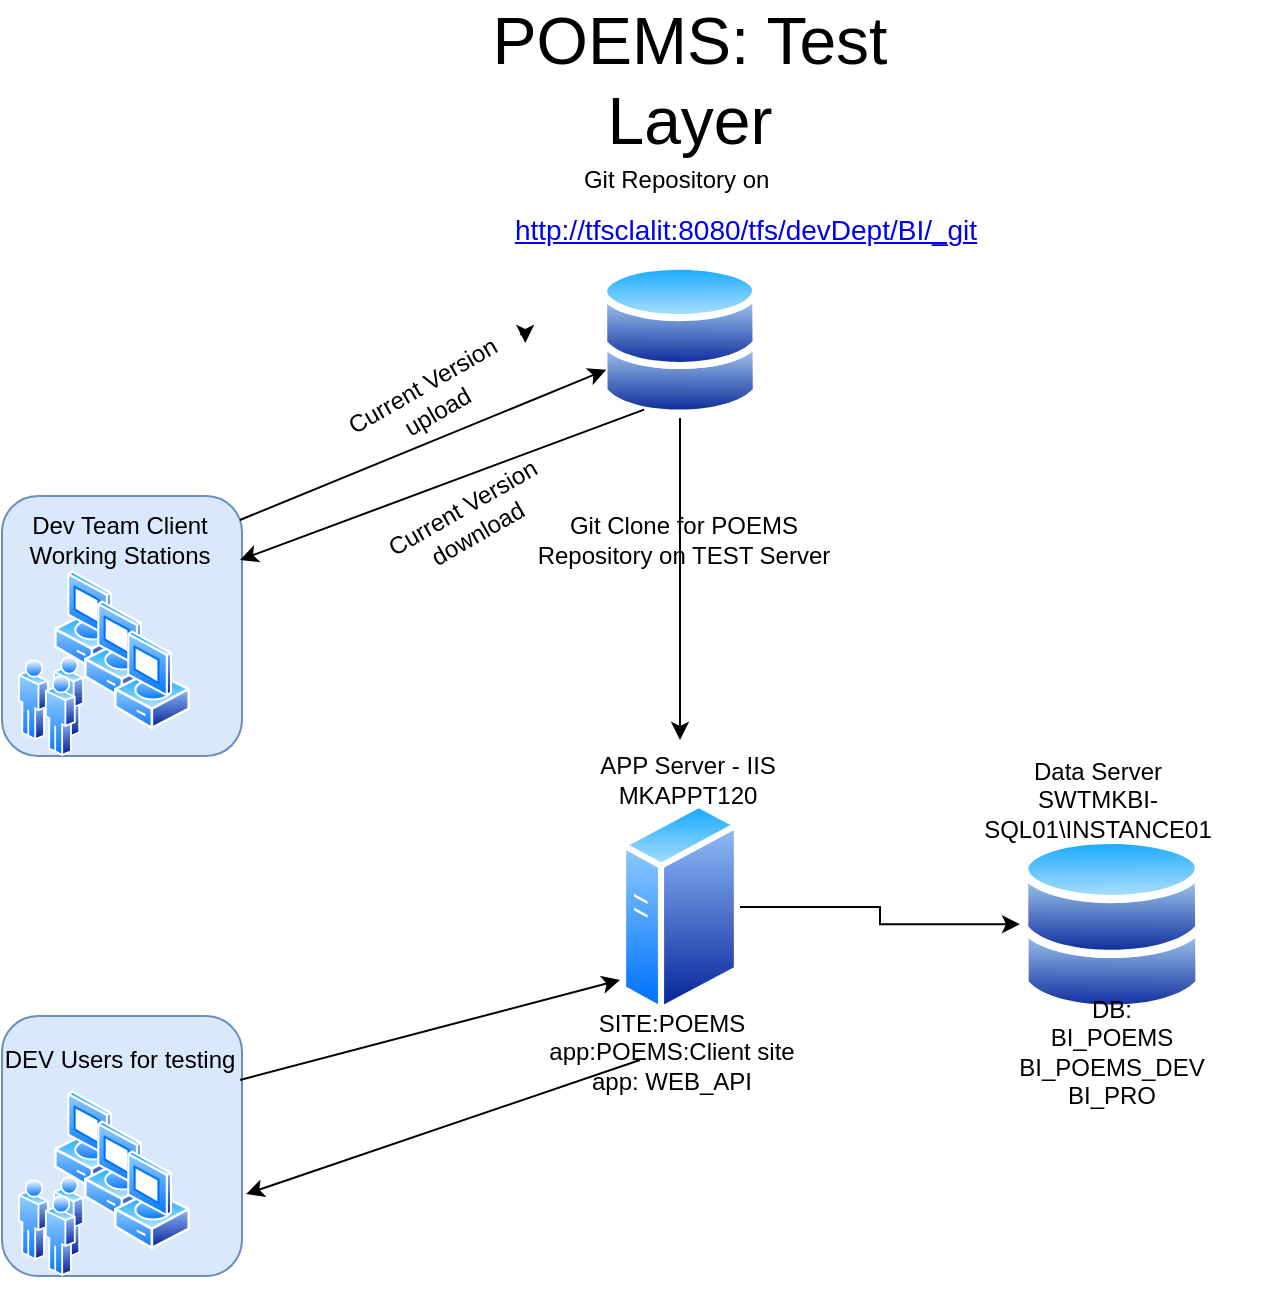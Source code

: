 <mxfile version="13.10.4" type="github">
  <diagram id="S1MZMkowrDpZxT971oYR" name="Page-1">
    <mxGraphModel dx="1182" dy="1901" grid="1" gridSize="10" guides="1" tooltips="1" connect="1" arrows="1" fold="1" page="1" pageScale="1" pageWidth="827" pageHeight="1169" math="0" shadow="0">
      <root>
        <mxCell id="0" />
        <mxCell id="1" parent="0" />
        <mxCell id="GRu9Dr_bwwHHZLdOvdJI-1" value="" style="group" parent="1" vertex="1" connectable="0">
          <mxGeometry x="100" y="250" width="121" height="130" as="geometry" />
        </mxCell>
        <mxCell id="GRu9Dr_bwwHHZLdOvdJI-2" value="" style="group" parent="GRu9Dr_bwwHHZLdOvdJI-1" vertex="1" connectable="0">
          <mxGeometry x="27" y="25" width="94" height="105" as="geometry" />
        </mxCell>
        <mxCell id="GRu9Dr_bwwHHZLdOvdJI-3" value="" style="rounded=1;whiteSpace=wrap;html=1;fillColor=#dae8fc;strokeColor=#6c8ebf;" parent="GRu9Dr_bwwHHZLdOvdJI-2" vertex="1">
          <mxGeometry x="-26" y="-37" width="120" height="130" as="geometry" />
        </mxCell>
        <mxCell id="GRu9Dr_bwwHHZLdOvdJI-4" value="" style="aspect=fixed;perimeter=ellipsePerimeter;html=1;align=center;shadow=0;dashed=0;spacingTop=3;image;image=img/lib/active_directory/vista_client.svg;" parent="GRu9Dr_bwwHHZLdOvdJI-2" vertex="1">
          <mxGeometry width="38" height="50" as="geometry" />
        </mxCell>
        <mxCell id="GRu9Dr_bwwHHZLdOvdJI-5" value="" style="aspect=fixed;perimeter=ellipsePerimeter;html=1;align=center;shadow=0;dashed=0;spacingTop=3;image;image=img/lib/active_directory/vista_client.svg;" parent="GRu9Dr_bwwHHZLdOvdJI-2" vertex="1">
          <mxGeometry x="15" y="15" width="38" height="50" as="geometry" />
        </mxCell>
        <mxCell id="GRu9Dr_bwwHHZLdOvdJI-6" value="" style="aspect=fixed;perimeter=ellipsePerimeter;html=1;align=center;shadow=0;dashed=0;spacingTop=3;image;image=img/lib/active_directory/vista_client.svg;" parent="GRu9Dr_bwwHHZLdOvdJI-2" vertex="1">
          <mxGeometry x="30" y="30" width="38" height="50" as="geometry" />
        </mxCell>
        <mxCell id="GRu9Dr_bwwHHZLdOvdJI-7" value="" style="aspect=fixed;perimeter=ellipsePerimeter;html=1;align=center;shadow=0;dashed=0;spacingTop=3;image;image=img/lib/active_directory/users.svg;" parent="GRu9Dr_bwwHHZLdOvdJI-2" vertex="1">
          <mxGeometry x="-18" y="43" width="33" height="50" as="geometry" />
        </mxCell>
        <mxCell id="GRu9Dr_bwwHHZLdOvdJI-8" value="Dev Team Client Working Stations" style="text;html=1;strokeColor=none;fillColor=none;align=center;verticalAlign=middle;whiteSpace=wrap;rounded=0;" parent="GRu9Dr_bwwHHZLdOvdJI-1" vertex="1">
          <mxGeometry width="120" height="20" as="geometry" />
        </mxCell>
        <mxCell id="GRu9Dr_bwwHHZLdOvdJI-9" value="" style="aspect=fixed;perimeter=ellipsePerimeter;html=1;align=center;shadow=0;dashed=0;spacingTop=3;image;image=img/lib/active_directory/databases.svg;" parent="1" vertex="1">
          <mxGeometry x="400" y="120.6" width="80" height="78.4" as="geometry" />
        </mxCell>
        <mxCell id="GRu9Dr_bwwHHZLdOvdJI-10" value="Git Repository on&amp;nbsp;" style="text;html=1;strokeColor=none;fillColor=none;align=center;verticalAlign=middle;whiteSpace=wrap;rounded=0;" parent="1" vertex="1">
          <mxGeometry x="355" y="70" width="170" height="20" as="geometry" />
        </mxCell>
        <mxCell id="GRu9Dr_bwwHHZLdOvdJI-11" value="&lt;div style=&quot;box-sizing: border-box ; font-family: &amp;#34;segoe ui&amp;#34; , , &amp;#34;apple color emoji&amp;#34; , &amp;#34;segoe ui emoji&amp;#34; , sans-serif ; font-size: 14px&quot;&gt;&lt;a href=&quot;http://mkapp004:4800/Bonobo.Git.Server/Repository/&quot; title=&quot;http://mkapp004:4800/bonobo.git.server/repository/&quot;&gt;http://tfsclalit:8080/tfs/devDept/BI/_git&lt;/a&gt;&lt;br&gt;&lt;/div&gt;" style="text;html=1;strokeColor=none;fillColor=none;align=center;verticalAlign=middle;whiteSpace=wrap;rounded=0;" parent="1" vertex="1">
          <mxGeometry x="290" y="100" width="366" height="10" as="geometry" />
        </mxCell>
        <mxCell id="GRu9Dr_bwwHHZLdOvdJI-12" value="" style="endArrow=classic;html=1;exitX=1;exitY=0;exitDx=0;exitDy=0;" parent="1" source="GRu9Dr_bwwHHZLdOvdJI-8" target="GRu9Dr_bwwHHZLdOvdJI-9" edge="1">
          <mxGeometry width="50" height="50" relative="1" as="geometry">
            <mxPoint x="390" y="360" as="sourcePoint" />
            <mxPoint x="460" y="330" as="targetPoint" />
          </mxGeometry>
        </mxCell>
        <mxCell id="GRu9Dr_bwwHHZLdOvdJI-13" value="Current Version upload" style="text;html=1;strokeColor=none;fillColor=none;align=center;verticalAlign=middle;whiteSpace=wrap;rounded=0;rotation=-30;" parent="1" vertex="1">
          <mxGeometry x="260" y="179" width="110" height="20" as="geometry" />
        </mxCell>
        <mxCell id="GRu9Dr_bwwHHZLdOvdJI-14" style="edgeStyle=orthogonalEdgeStyle;rounded=0;orthogonalLoop=1;jettySize=auto;html=1;exitX=1;exitY=0.25;exitDx=0;exitDy=0;entryX=1;entryY=0.5;entryDx=0;entryDy=0;" parent="1" source="GRu9Dr_bwwHHZLdOvdJI-13" target="GRu9Dr_bwwHHZLdOvdJI-13" edge="1">
          <mxGeometry relative="1" as="geometry" />
        </mxCell>
        <mxCell id="GRu9Dr_bwwHHZLdOvdJI-15" value="" style="endArrow=classic;html=1;exitX=0.25;exitY=1;exitDx=0;exitDy=0;entryX=1;entryY=1;entryDx=0;entryDy=0;" parent="1" source="GRu9Dr_bwwHHZLdOvdJI-9" target="GRu9Dr_bwwHHZLdOvdJI-8" edge="1">
          <mxGeometry width="50" height="50" relative="1" as="geometry">
            <mxPoint x="390" y="350" as="sourcePoint" />
            <mxPoint x="440" y="300" as="targetPoint" />
          </mxGeometry>
        </mxCell>
        <mxCell id="GRu9Dr_bwwHHZLdOvdJI-16" value="Current Version download" style="text;html=1;strokeColor=none;fillColor=none;align=center;verticalAlign=middle;whiteSpace=wrap;rounded=0;rotation=-30;" parent="1" vertex="1">
          <mxGeometry x="280" y="240" width="110" height="20" as="geometry" />
        </mxCell>
        <mxCell id="GRu9Dr_bwwHHZLdOvdJI-17" style="edgeStyle=orthogonalEdgeStyle;rounded=0;orthogonalLoop=1;jettySize=auto;html=1;" parent="1" source="GRu9Dr_bwwHHZLdOvdJI-18" target="GRu9Dr_bwwHHZLdOvdJI-35" edge="1">
          <mxGeometry relative="1" as="geometry" />
        </mxCell>
        <mxCell id="GRu9Dr_bwwHHZLdOvdJI-18" value="" style="aspect=fixed;perimeter=ellipsePerimeter;html=1;align=center;shadow=0;dashed=0;spacingTop=3;image;image=img/lib/active_directory/generic_server.svg;" parent="1" vertex="1">
          <mxGeometry x="410" y="390" width="60" height="107.14" as="geometry" />
        </mxCell>
        <mxCell id="GRu9Dr_bwwHHZLdOvdJI-19" value="APP Server - IIS&lt;br&gt;MKAPPT120" style="text;html=1;strokeColor=none;fillColor=none;align=center;verticalAlign=middle;whiteSpace=wrap;rounded=0;" parent="1" vertex="1">
          <mxGeometry x="359" y="370" width="170" height="20" as="geometry" />
        </mxCell>
        <mxCell id="GRu9Dr_bwwHHZLdOvdJI-20" value="SITE:POEMS&lt;br&gt;app:POEMS:Client site&lt;br&gt;app: WEB_API" style="text;html=1;strokeColor=none;fillColor=none;align=center;verticalAlign=middle;whiteSpace=wrap;rounded=0;" parent="1" vertex="1">
          <mxGeometry x="351" y="506.14" width="170" height="20" as="geometry" />
        </mxCell>
        <mxCell id="GRu9Dr_bwwHHZLdOvdJI-23" value="" style="group" parent="1" vertex="1" connectable="0">
          <mxGeometry x="100" y="510" width="121" height="130" as="geometry" />
        </mxCell>
        <mxCell id="GRu9Dr_bwwHHZLdOvdJI-24" value="" style="group" parent="GRu9Dr_bwwHHZLdOvdJI-23" vertex="1" connectable="0">
          <mxGeometry x="27" y="25" width="94" height="105" as="geometry" />
        </mxCell>
        <mxCell id="GRu9Dr_bwwHHZLdOvdJI-25" value="" style="rounded=1;whiteSpace=wrap;html=1;fillColor=#dae8fc;strokeColor=#6c8ebf;" parent="GRu9Dr_bwwHHZLdOvdJI-24" vertex="1">
          <mxGeometry x="-26" y="-37" width="120" height="130" as="geometry" />
        </mxCell>
        <mxCell id="GRu9Dr_bwwHHZLdOvdJI-26" value="" style="aspect=fixed;perimeter=ellipsePerimeter;html=1;align=center;shadow=0;dashed=0;spacingTop=3;image;image=img/lib/active_directory/vista_client.svg;" parent="GRu9Dr_bwwHHZLdOvdJI-24" vertex="1">
          <mxGeometry width="38" height="50" as="geometry" />
        </mxCell>
        <mxCell id="GRu9Dr_bwwHHZLdOvdJI-27" value="" style="aspect=fixed;perimeter=ellipsePerimeter;html=1;align=center;shadow=0;dashed=0;spacingTop=3;image;image=img/lib/active_directory/vista_client.svg;" parent="GRu9Dr_bwwHHZLdOvdJI-24" vertex="1">
          <mxGeometry x="15" y="15" width="38" height="50" as="geometry" />
        </mxCell>
        <mxCell id="GRu9Dr_bwwHHZLdOvdJI-28" value="" style="aspect=fixed;perimeter=ellipsePerimeter;html=1;align=center;shadow=0;dashed=0;spacingTop=3;image;image=img/lib/active_directory/vista_client.svg;" parent="GRu9Dr_bwwHHZLdOvdJI-24" vertex="1">
          <mxGeometry x="30" y="30" width="38" height="50" as="geometry" />
        </mxCell>
        <mxCell id="GRu9Dr_bwwHHZLdOvdJI-29" value="" style="aspect=fixed;perimeter=ellipsePerimeter;html=1;align=center;shadow=0;dashed=0;spacingTop=3;image;image=img/lib/active_directory/users.svg;" parent="GRu9Dr_bwwHHZLdOvdJI-24" vertex="1">
          <mxGeometry x="-18" y="43" width="33" height="50" as="geometry" />
        </mxCell>
        <mxCell id="GRu9Dr_bwwHHZLdOvdJI-30" value="DEV Users for testing" style="text;html=1;strokeColor=none;fillColor=none;align=center;verticalAlign=middle;whiteSpace=wrap;rounded=0;" parent="GRu9Dr_bwwHHZLdOvdJI-23" vertex="1">
          <mxGeometry width="120" height="20" as="geometry" />
        </mxCell>
        <mxCell id="GRu9Dr_bwwHHZLdOvdJI-31" value="" style="endArrow=classic;html=1;exitX=1;exitY=1;exitDx=0;exitDy=0;" parent="1" source="GRu9Dr_bwwHHZLdOvdJI-30" edge="1">
          <mxGeometry width="50" height="50" relative="1" as="geometry">
            <mxPoint x="390" y="340" as="sourcePoint" />
            <mxPoint x="410" y="480" as="targetPoint" />
          </mxGeometry>
        </mxCell>
        <mxCell id="GRu9Dr_bwwHHZLdOvdJI-32" value="" style="endArrow=classic;html=1;entryX=1.017;entryY=0.685;entryDx=0;entryDy=0;entryPerimeter=0;" parent="1" target="GRu9Dr_bwwHHZLdOvdJI-25" edge="1">
          <mxGeometry width="50" height="50" relative="1" as="geometry">
            <mxPoint x="420" y="520" as="sourcePoint" />
            <mxPoint x="440" y="290" as="targetPoint" />
          </mxGeometry>
        </mxCell>
        <mxCell id="GRu9Dr_bwwHHZLdOvdJI-33" value="" style="endArrow=classic;html=1;" parent="1" source="GRu9Dr_bwwHHZLdOvdJI-9" edge="1">
          <mxGeometry width="50" height="50" relative="1" as="geometry">
            <mxPoint x="390" y="340" as="sourcePoint" />
            <mxPoint x="440" y="360" as="targetPoint" />
          </mxGeometry>
        </mxCell>
        <mxCell id="GRu9Dr_bwwHHZLdOvdJI-34" value="Git Clone for POEMS Repository on TEST Server" style="text;html=1;strokeColor=none;fillColor=none;align=center;verticalAlign=middle;whiteSpace=wrap;rounded=0;" parent="1" vertex="1">
          <mxGeometry x="357" y="250" width="170" height="20" as="geometry" />
        </mxCell>
        <mxCell id="GRu9Dr_bwwHHZLdOvdJI-35" value="" style="aspect=fixed;perimeter=ellipsePerimeter;html=1;align=center;shadow=0;dashed=0;spacingTop=3;image;image=img/lib/active_directory/databases.svg;" parent="1" vertex="1">
          <mxGeometry x="610" y="407.14" width="91.84" height="90" as="geometry" />
        </mxCell>
        <mxCell id="GRu9Dr_bwwHHZLdOvdJI-36" value="Data Server&lt;br&gt;SWTMKBI-SQL01\INSTANCE01" style="text;html=1;strokeColor=none;fillColor=none;align=center;verticalAlign=middle;whiteSpace=wrap;rounded=0;" parent="1" vertex="1">
          <mxGeometry x="564" y="380" width="170" height="20" as="geometry" />
        </mxCell>
        <mxCell id="GRu9Dr_bwwHHZLdOvdJI-37" value="DB:&lt;br&gt;BI_POEMS&lt;br&gt;BI_POEMS_DEV&lt;br&gt;BI_PRO" style="text;html=1;strokeColor=none;fillColor=none;align=center;verticalAlign=middle;whiteSpace=wrap;rounded=0;" parent="1" vertex="1">
          <mxGeometry x="570.92" y="506.14" width="170" height="20" as="geometry" />
        </mxCell>
        <mxCell id="_0kO8IcrxBATdOpaD8Rz-1" value="POEMS: Test Layer" style="text;html=1;strokeColor=none;fillColor=none;align=center;verticalAlign=middle;whiteSpace=wrap;rounded=0;fontSize=33;" vertex="1" parent="1">
          <mxGeometry x="310" y="20" width="270" height="20" as="geometry" />
        </mxCell>
      </root>
    </mxGraphModel>
  </diagram>
</mxfile>
